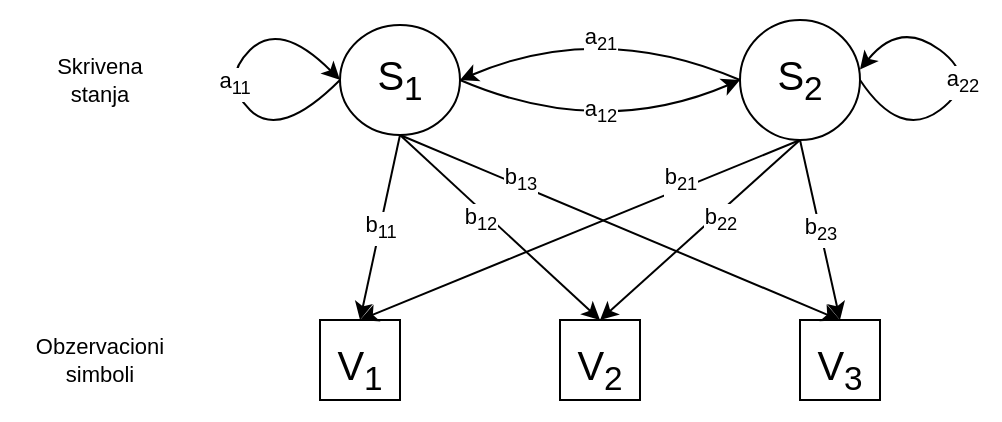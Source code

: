 <mxfile version="15.7.3" type="device"><diagram id="xDEpUGwGyEYxkALqDsL7" name="Page-1"><mxGraphModel dx="203" dy="135" grid="1" gridSize="10" guides="1" tooltips="1" connect="1" arrows="1" fold="1" page="1" pageScale="1" pageWidth="850" pageHeight="1100" math="0" shadow="0"><root><mxCell id="0"/><mxCell id="1" parent="0"/><mxCell id="h-hhqixEYsUv-REJUTPG-38" value="" style="rounded=0;whiteSpace=wrap;html=1;fontSize=11;fillColor=none;strokeColor=none;" parent="1" vertex="1"><mxGeometry x="80" y="240" width="500" height="210" as="geometry"/></mxCell><mxCell id="h-hhqixEYsUv-REJUTPG-1" value="" style="ellipse;whiteSpace=wrap;html=1;" parent="1" vertex="1"><mxGeometry x="450" y="250" width="60" height="60" as="geometry"/></mxCell><mxCell id="h-hhqixEYsUv-REJUTPG-3" value="" style="curved=1;endArrow=classic;html=1;rounded=0;exitX=1;exitY=0.5;exitDx=0;exitDy=0;entryX=1;entryY=0.413;entryDx=0;entryDy=0;entryPerimeter=0;" parent="1" source="h-hhqixEYsUv-REJUTPG-1" target="h-hhqixEYsUv-REJUTPG-1" edge="1"><mxGeometry width="50" height="50" relative="1" as="geometry"><mxPoint x="560" y="340" as="sourcePoint"/><mxPoint x="610" y="290" as="targetPoint"/><Array as="points"><mxPoint x="530" y="310"/><mxPoint x="570" y="280"/><mxPoint x="530" y="250"/></Array></mxGeometry></mxCell><mxCell id="h-hhqixEYsUv-REJUTPG-34" value="a&lt;sub&gt;22&lt;/sub&gt;" style="edgeLabel;html=1;align=center;verticalAlign=middle;resizable=0;points=[];fontSize=11;" parent="h-hhqixEYsUv-REJUTPG-3" vertex="1" connectable="0"><mxGeometry x="0.114" y="6" relative="1" as="geometry"><mxPoint as="offset"/></mxGeometry></mxCell><mxCell id="h-hhqixEYsUv-REJUTPG-4" value="" style="ellipse;whiteSpace=wrap;html=1;" parent="1" vertex="1"><mxGeometry x="250" y="252.5" width="60" height="55" as="geometry"/></mxCell><mxCell id="h-hhqixEYsUv-REJUTPG-5" value="" style="curved=1;endArrow=classic;html=1;rounded=0;exitX=0;exitY=0.5;exitDx=0;exitDy=0;entryX=0;entryY=0.5;entryDx=0;entryDy=0;" parent="1" source="h-hhqixEYsUv-REJUTPG-4" target="h-hhqixEYsUv-REJUTPG-4" edge="1"><mxGeometry width="50" height="50" relative="1" as="geometry"><mxPoint x="100" y="270" as="sourcePoint"/><mxPoint x="100" y="263.04" as="targetPoint"/><Array as="points"><mxPoint x="220" y="310"/><mxPoint x="190" y="280"/><mxPoint x="220" y="250"/></Array></mxGeometry></mxCell><mxCell id="h-hhqixEYsUv-REJUTPG-35" value="a&lt;sub&gt;11&lt;/sub&gt;" style="edgeLabel;html=1;align=center;verticalAlign=middle;resizable=0;points=[];fontSize=11;" parent="h-hhqixEYsUv-REJUTPG-5" vertex="1" connectable="0"><mxGeometry x="-0.067" y="-4" relative="1" as="geometry"><mxPoint as="offset"/></mxGeometry></mxCell><mxCell id="h-hhqixEYsUv-REJUTPG-6" value="" style="curved=1;endArrow=classic;html=1;rounded=0;exitX=1;exitY=0.5;exitDx=0;exitDy=0;entryX=0;entryY=0.5;entryDx=0;entryDy=0;" parent="1" source="h-hhqixEYsUv-REJUTPG-4" target="h-hhqixEYsUv-REJUTPG-1" edge="1"><mxGeometry width="50" height="50" relative="1" as="geometry"><mxPoint x="380" y="340" as="sourcePoint"/><mxPoint x="430" y="290" as="targetPoint"/><Array as="points"><mxPoint x="380" y="310"/></Array></mxGeometry></mxCell><mxCell id="h-hhqixEYsUv-REJUTPG-33" value="&lt;font style=&quot;font-size: 11px&quot;&gt;a&lt;sub&gt;12&lt;/sub&gt;&lt;/font&gt;" style="edgeLabel;html=1;align=center;verticalAlign=middle;resizable=0;points=[];fontSize=20;" parent="h-hhqixEYsUv-REJUTPG-6" vertex="1" connectable="0"><mxGeometry x="-0.083" y="12" relative="1" as="geometry"><mxPoint x="1" y="-6" as="offset"/></mxGeometry></mxCell><mxCell id="h-hhqixEYsUv-REJUTPG-8" value="a&lt;sub&gt;21&lt;/sub&gt;" style="curved=1;endArrow=classic;html=1;rounded=0;exitX=0;exitY=0.5;exitDx=0;exitDy=0;entryX=1;entryY=0.5;entryDx=0;entryDy=0;" parent="1" source="h-hhqixEYsUv-REJUTPG-1" target="h-hhqixEYsUv-REJUTPG-4" edge="1"><mxGeometry x="0.052" y="9" width="50" height="50" relative="1" as="geometry"><mxPoint x="380" y="340" as="sourcePoint"/><mxPoint x="320" y="280" as="targetPoint"/><Array as="points"><mxPoint x="380" y="250"/></Array><mxPoint as="offset"/></mxGeometry></mxCell><mxCell id="h-hhqixEYsUv-REJUTPG-9" value="" style="rounded=0;whiteSpace=wrap;html=1;" parent="1" vertex="1"><mxGeometry x="240" y="400" width="40" height="40" as="geometry"/></mxCell><mxCell id="h-hhqixEYsUv-REJUTPG-10" value="" style="rounded=0;whiteSpace=wrap;html=1;" parent="1" vertex="1"><mxGeometry x="360" y="400" width="40" height="40" as="geometry"/></mxCell><mxCell id="h-hhqixEYsUv-REJUTPG-11" value="" style="rounded=0;whiteSpace=wrap;html=1;" parent="1" vertex="1"><mxGeometry x="480" y="400" width="40" height="40" as="geometry"/></mxCell><mxCell id="h-hhqixEYsUv-REJUTPG-13" value="" style="endArrow=classic;html=1;rounded=0;exitX=0.5;exitY=1;exitDx=0;exitDy=0;entryX=0.5;entryY=0;entryDx=0;entryDy=0;" parent="1" source="h-hhqixEYsUv-REJUTPG-4" target="h-hhqixEYsUv-REJUTPG-9" edge="1"><mxGeometry relative="1" as="geometry"><mxPoint x="390" y="410" as="sourcePoint"/><mxPoint x="490" y="410" as="targetPoint"/></mxGeometry></mxCell><mxCell id="h-hhqixEYsUv-REJUTPG-14" value="b&lt;sub&gt;11&lt;/sub&gt;" style="edgeLabel;resizable=0;html=1;align=center;verticalAlign=middle;" parent="h-hhqixEYsUv-REJUTPG-13" connectable="0" vertex="1"><mxGeometry relative="1" as="geometry"/></mxCell><mxCell id="h-hhqixEYsUv-REJUTPG-15" value="" style="endArrow=classic;html=1;rounded=0;exitX=0.5;exitY=1;exitDx=0;exitDy=0;entryX=0.5;entryY=0;entryDx=0;entryDy=0;" parent="1" source="h-hhqixEYsUv-REJUTPG-4" target="h-hhqixEYsUv-REJUTPG-10" edge="1"><mxGeometry relative="1" as="geometry"><mxPoint x="380" y="350" as="sourcePoint"/><mxPoint x="480" y="350" as="targetPoint"/></mxGeometry></mxCell><mxCell id="h-hhqixEYsUv-REJUTPG-16" value="b&lt;sub&gt;12&lt;/sub&gt;" style="edgeLabel;resizable=0;html=1;align=center;verticalAlign=middle;" parent="h-hhqixEYsUv-REJUTPG-15" connectable="0" vertex="1"><mxGeometry relative="1" as="geometry"><mxPoint x="-10" y="-4" as="offset"/></mxGeometry></mxCell><mxCell id="h-hhqixEYsUv-REJUTPG-17" value="" style="endArrow=classic;html=1;rounded=0;exitX=0.5;exitY=1;exitDx=0;exitDy=0;entryX=0.5;entryY=0;entryDx=0;entryDy=0;" parent="1" source="h-hhqixEYsUv-REJUTPG-4" target="h-hhqixEYsUv-REJUTPG-11" edge="1"><mxGeometry relative="1" as="geometry"><mxPoint x="280" y="400" as="sourcePoint"/><mxPoint x="380" y="400" as="targetPoint"/></mxGeometry></mxCell><mxCell id="h-hhqixEYsUv-REJUTPG-18" value="b&lt;sub&gt;13&lt;/sub&gt;" style="edgeLabel;resizable=0;html=1;align=center;verticalAlign=middle;" parent="h-hhqixEYsUv-REJUTPG-17" connectable="0" vertex="1"><mxGeometry relative="1" as="geometry"><mxPoint x="-50" y="-24" as="offset"/></mxGeometry></mxCell><mxCell id="h-hhqixEYsUv-REJUTPG-19" value="" style="endArrow=classic;html=1;rounded=0;entryX=0.5;entryY=0;entryDx=0;entryDy=0;exitX=0.5;exitY=1;exitDx=0;exitDy=0;" parent="1" source="h-hhqixEYsUv-REJUTPG-1" target="h-hhqixEYsUv-REJUTPG-11" edge="1"><mxGeometry relative="1" as="geometry"><mxPoint x="350" y="410" as="sourcePoint"/><mxPoint x="450" y="410" as="targetPoint"/></mxGeometry></mxCell><mxCell id="h-hhqixEYsUv-REJUTPG-20" value="b&lt;sub&gt;23&lt;/sub&gt;" style="edgeLabel;resizable=0;html=1;align=center;verticalAlign=middle;" parent="h-hhqixEYsUv-REJUTPG-19" connectable="0" vertex="1"><mxGeometry relative="1" as="geometry"/></mxCell><mxCell id="h-hhqixEYsUv-REJUTPG-22" value="" style="endArrow=classic;html=1;rounded=0;exitX=0.5;exitY=1;exitDx=0;exitDy=0;entryX=0.5;entryY=0;entryDx=0;entryDy=0;" parent="1" source="h-hhqixEYsUv-REJUTPG-1" target="h-hhqixEYsUv-REJUTPG-10" edge="1"><mxGeometry relative="1" as="geometry"><mxPoint x="350" y="410" as="sourcePoint"/><mxPoint x="450" y="410" as="targetPoint"/></mxGeometry></mxCell><mxCell id="h-hhqixEYsUv-REJUTPG-23" value="b&lt;sub&gt;22&lt;/sub&gt;" style="edgeLabel;resizable=0;html=1;align=center;verticalAlign=middle;" parent="h-hhqixEYsUv-REJUTPG-22" connectable="0" vertex="1"><mxGeometry relative="1" as="geometry"><mxPoint x="10" y="-5" as="offset"/></mxGeometry></mxCell><mxCell id="h-hhqixEYsUv-REJUTPG-24" value="" style="endArrow=classic;html=1;rounded=0;exitX=0.5;exitY=1;exitDx=0;exitDy=0;entryX=0.5;entryY=0;entryDx=0;entryDy=0;" parent="1" source="h-hhqixEYsUv-REJUTPG-1" target="h-hhqixEYsUv-REJUTPG-9" edge="1"><mxGeometry relative="1" as="geometry"><mxPoint x="350" y="410" as="sourcePoint"/><mxPoint x="450" y="410" as="targetPoint"/></mxGeometry></mxCell><mxCell id="h-hhqixEYsUv-REJUTPG-25" value="b&lt;sub&gt;21&lt;/sub&gt;" style="edgeLabel;resizable=0;html=1;align=center;verticalAlign=middle;" parent="h-hhqixEYsUv-REJUTPG-24" connectable="0" vertex="1"><mxGeometry relative="1" as="geometry"><mxPoint x="50" y="-25" as="offset"/></mxGeometry></mxCell><mxCell id="h-hhqixEYsUv-REJUTPG-28" value="&lt;font style=&quot;font-size: 20px&quot;&gt;V&lt;sub&gt;1&lt;/sub&gt;&lt;/font&gt;" style="text;html=1;strokeColor=none;fillColor=none;align=center;verticalAlign=middle;whiteSpace=wrap;rounded=0;fontSize=20;" parent="1" vertex="1"><mxGeometry x="240" y="410" width="40" height="30" as="geometry"/></mxCell><mxCell id="h-hhqixEYsUv-REJUTPG-29" value="&lt;font style=&quot;font-size: 20px&quot;&gt;V&lt;sub&gt;2&lt;/sub&gt;&lt;/font&gt;" style="text;html=1;strokeColor=none;fillColor=none;align=center;verticalAlign=middle;whiteSpace=wrap;rounded=0;fontSize=20;" parent="1" vertex="1"><mxGeometry x="360" y="410" width="40" height="30" as="geometry"/></mxCell><mxCell id="h-hhqixEYsUv-REJUTPG-30" value="&lt;font style=&quot;font-size: 20px&quot;&gt;V&lt;sub&gt;3&lt;/sub&gt;&lt;/font&gt;" style="text;html=1;strokeColor=none;fillColor=none;align=center;verticalAlign=middle;whiteSpace=wrap;rounded=0;fontSize=20;" parent="1" vertex="1"><mxGeometry x="480" y="410" width="40" height="30" as="geometry"/></mxCell><mxCell id="h-hhqixEYsUv-REJUTPG-31" value="S&lt;sub&gt;2&lt;/sub&gt;" style="text;html=1;strokeColor=none;fillColor=none;align=center;verticalAlign=middle;whiteSpace=wrap;rounded=0;fontSize=20;" parent="1" vertex="1"><mxGeometry x="450" y="263.75" width="60" height="32.5" as="geometry"/></mxCell><mxCell id="h-hhqixEYsUv-REJUTPG-32" value="S&lt;sub&gt;1&lt;/sub&gt;" style="text;html=1;strokeColor=none;fillColor=none;align=center;verticalAlign=middle;whiteSpace=wrap;rounded=0;fontSize=20;" parent="1" vertex="1"><mxGeometry x="250" y="263.75" width="60" height="32.5" as="geometry"/></mxCell><mxCell id="h-hhqixEYsUv-REJUTPG-36" value="Skrivena stanja" style="text;html=1;strokeColor=none;fillColor=none;align=center;verticalAlign=middle;whiteSpace=wrap;rounded=0;fontSize=11;" parent="1" vertex="1"><mxGeometry x="100" y="265" width="60" height="30" as="geometry"/></mxCell><mxCell id="h-hhqixEYsUv-REJUTPG-37" value="Obzervacioni simboli" style="text;html=1;strokeColor=none;fillColor=none;align=center;verticalAlign=middle;whiteSpace=wrap;rounded=0;fontSize=11;" parent="1" vertex="1"><mxGeometry x="100" y="405" width="60" height="30" as="geometry"/></mxCell></root></mxGraphModel></diagram></mxfile>